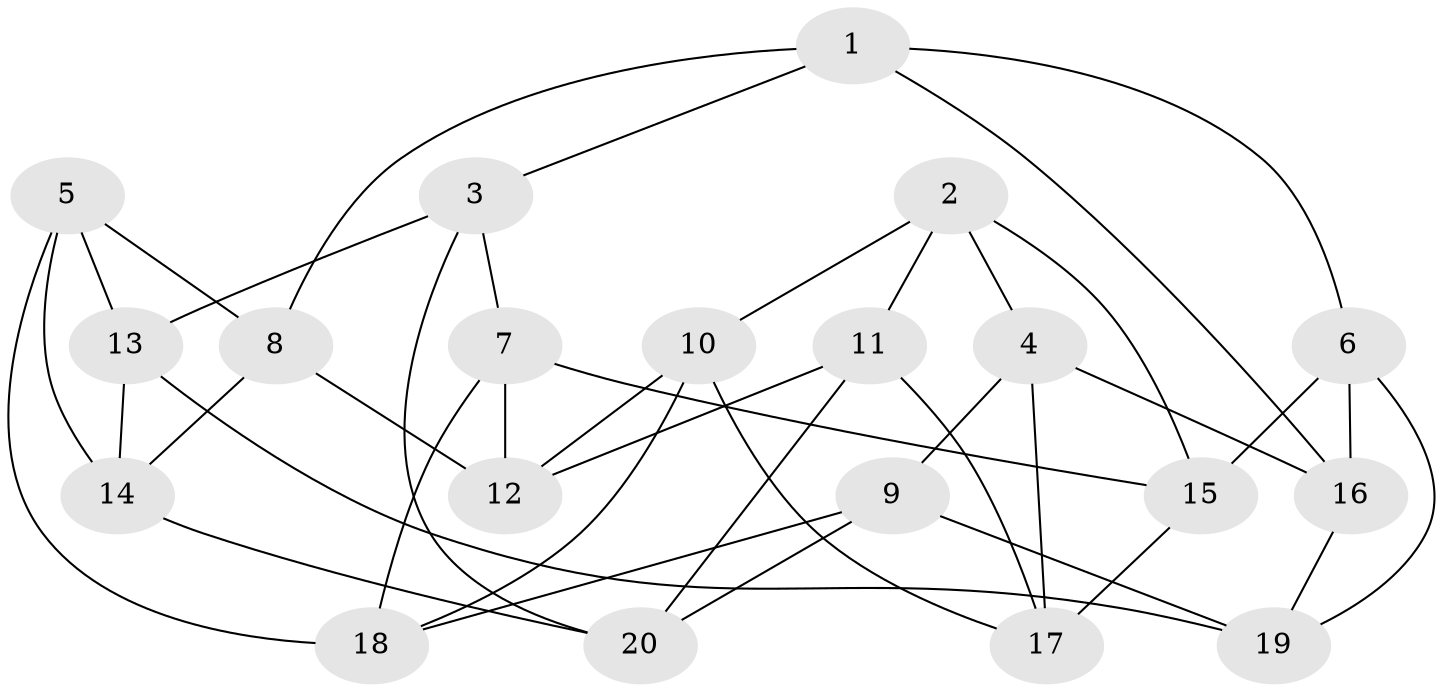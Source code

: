// Generated by graph-tools (version 1.1) at 2025/46/02/15/25 05:46:28]
// undirected, 20 vertices, 40 edges
graph export_dot {
graph [start="1"]
  node [color=gray90,style=filled];
  1;
  2;
  3;
  4;
  5;
  6;
  7;
  8;
  9;
  10;
  11;
  12;
  13;
  14;
  15;
  16;
  17;
  18;
  19;
  20;
  1 -- 6;
  1 -- 8;
  1 -- 16;
  1 -- 3;
  2 -- 11;
  2 -- 10;
  2 -- 15;
  2 -- 4;
  3 -- 13;
  3 -- 7;
  3 -- 20;
  4 -- 17;
  4 -- 16;
  4 -- 9;
  5 -- 13;
  5 -- 18;
  5 -- 8;
  5 -- 14;
  6 -- 16;
  6 -- 19;
  6 -- 15;
  7 -- 12;
  7 -- 15;
  7 -- 18;
  8 -- 14;
  8 -- 12;
  9 -- 19;
  9 -- 18;
  9 -- 20;
  10 -- 12;
  10 -- 17;
  10 -- 18;
  11 -- 20;
  11 -- 12;
  11 -- 17;
  13 -- 14;
  13 -- 19;
  14 -- 20;
  15 -- 17;
  16 -- 19;
}
